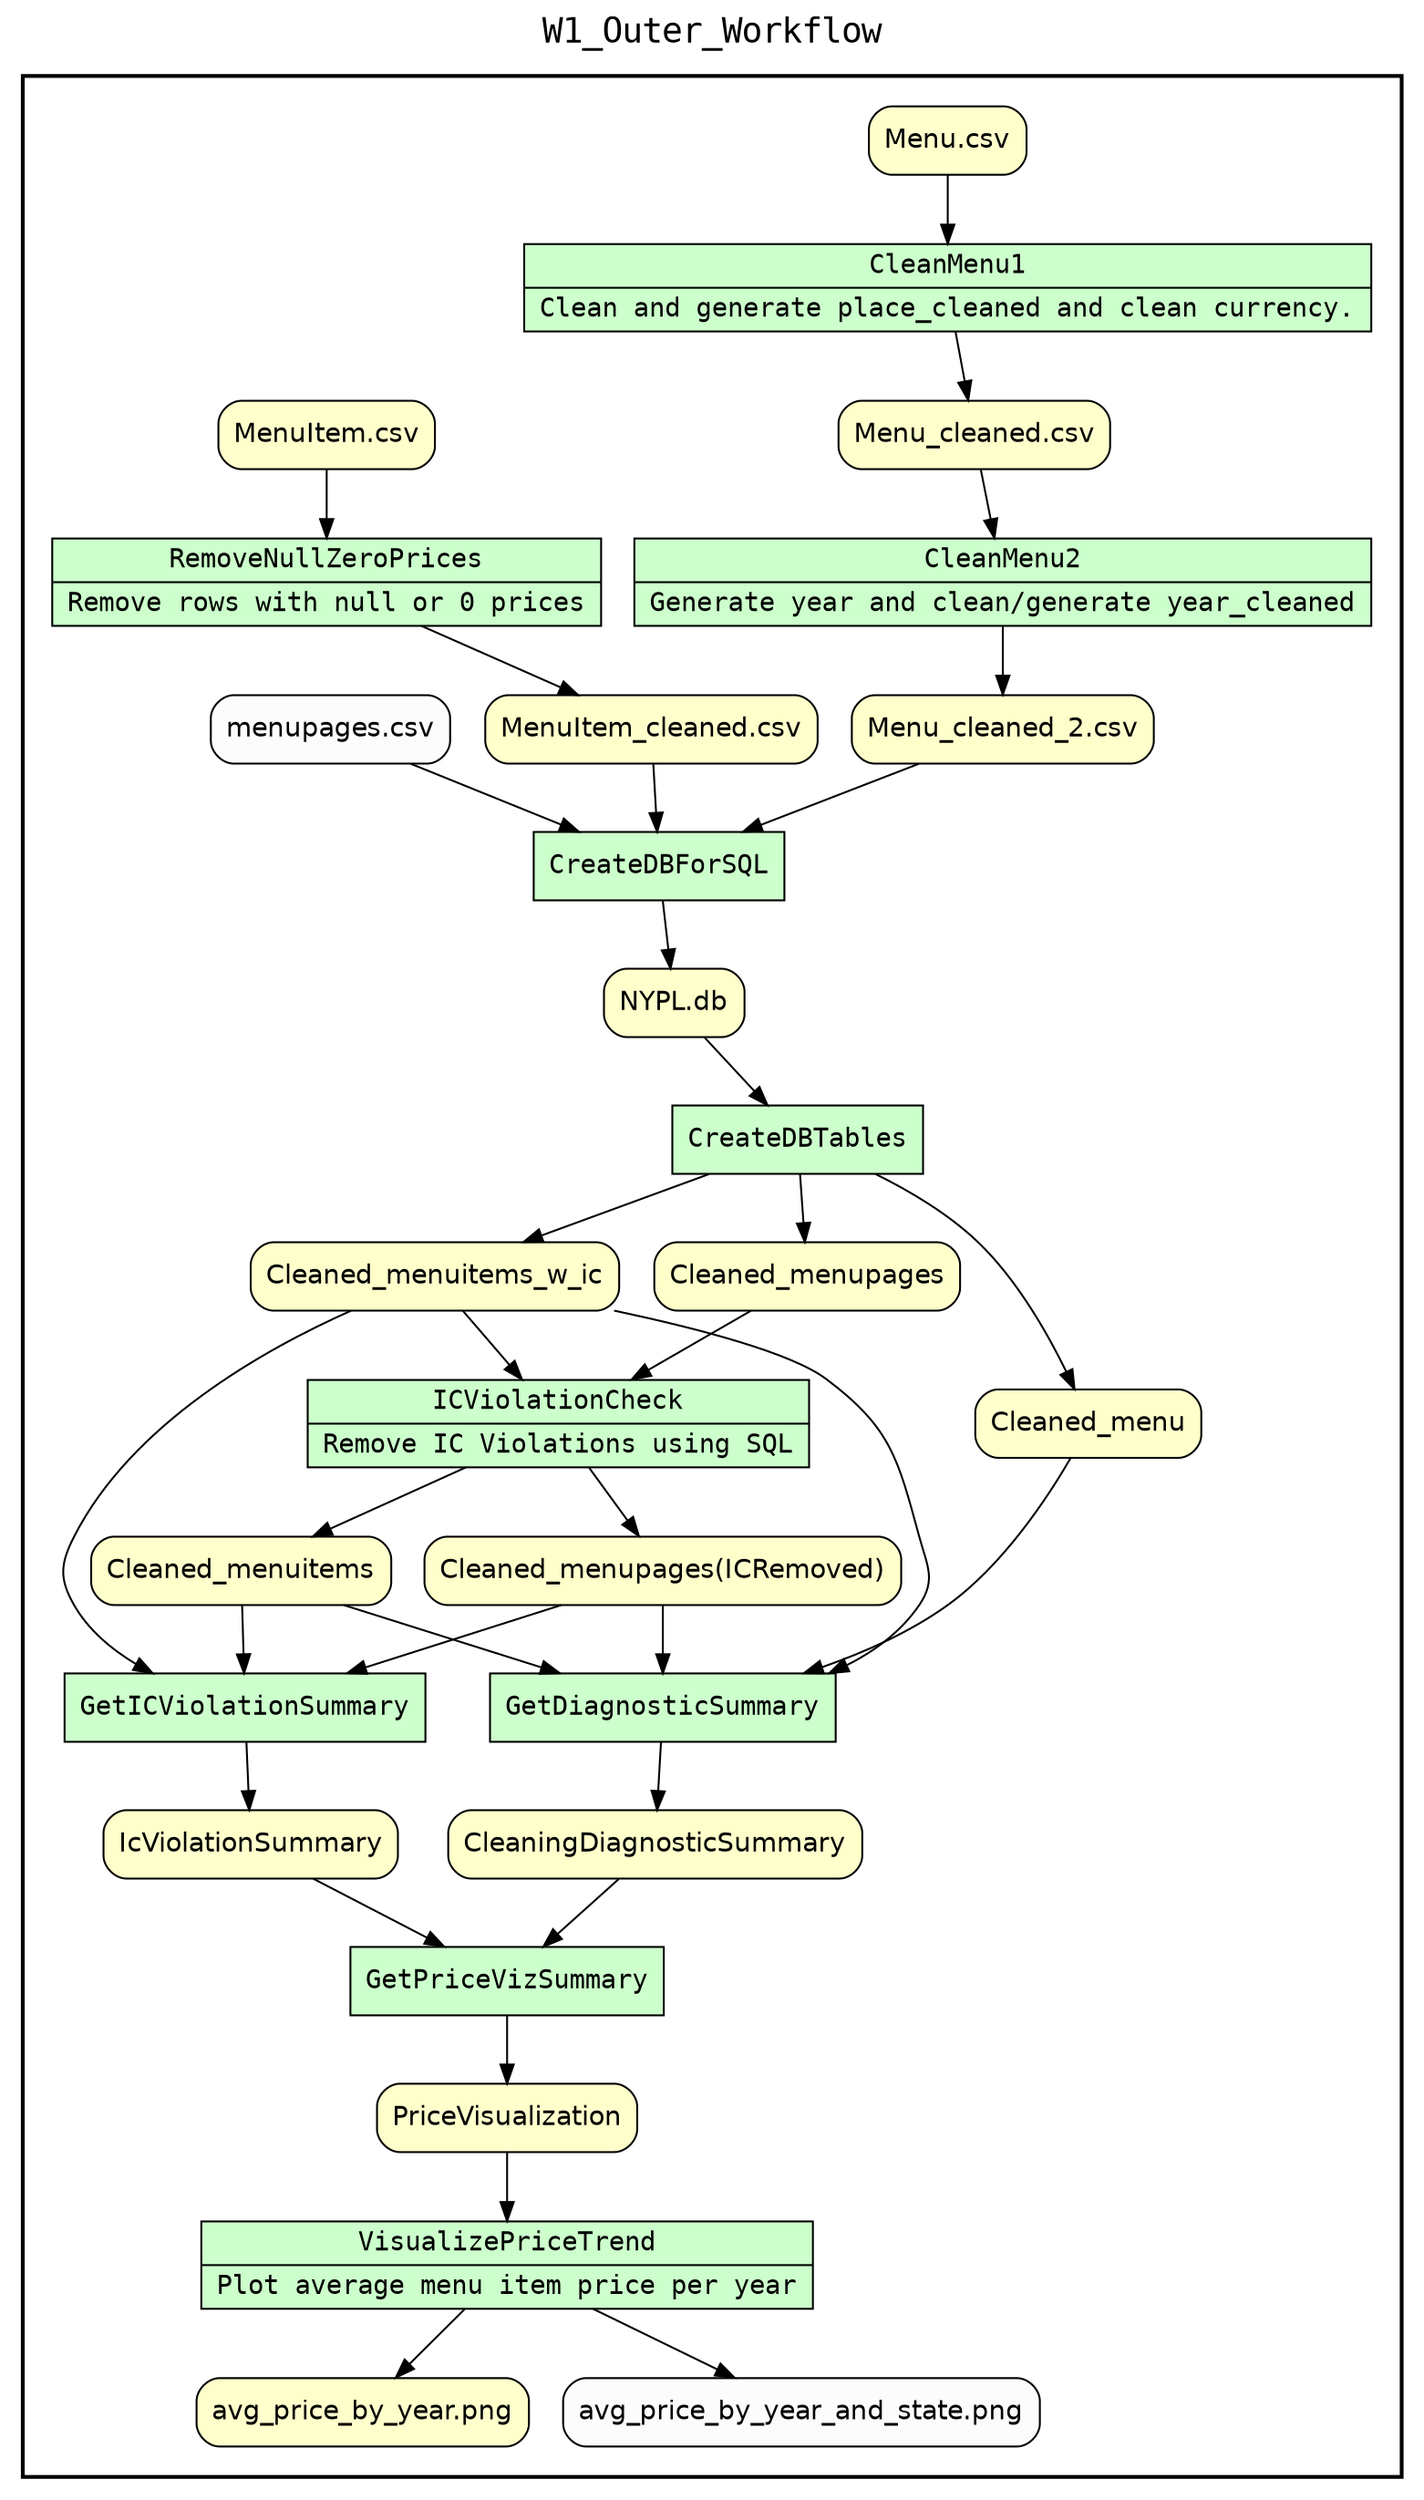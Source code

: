 
/* Start of top-level graph */
digraph Workflow {
rankdir=TB

/* Title for graph */
fontname=Courier; fontsize=18; labelloc=t
label=W1_Outer_Workflow

/* Start of double cluster for drawing box around nodes in workflow */
subgraph cluster_workflow_box_outer { label=""; color=black; penwidth=2
subgraph cluster_workflow_box_inner { label=""; color=white

/* Style for nodes representing atomic programs in workflow */
node[shape=box style=filled fillcolor="#CCFFCC" peripheries=1 fontname=Courier]

/* Nodes representing atomic programs in workflow */
CleanMenu1 [shape=record rankdir=LR label="{<f0> CleanMenu1 |<f1> Clean and generate place_cleaned and clean currency.}"];
CleanMenu2 [shape=record rankdir=LR label="{<f0> CleanMenu2 |<f1> Generate year and clean/generate year_cleaned}"];
RemoveNullZeroPrices [shape=record rankdir=LR label="{<f0> RemoveNullZeroPrices |<f1> Remove rows with null or 0 prices}"];
CreateDBForSQL
CreateDBTables
ICViolationCheck [shape=record rankdir=LR label="{<f0> ICViolationCheck |<f1> Remove IC Violations using SQL}"];
GetDiagnosticSummary
GetICViolationSummary
GetPriceVizSummary
VisualizePriceTrend [shape=record rankdir=LR label="{<f0> VisualizePriceTrend |<f1> Plot average menu item price per year}"];

/* Style for nodes representing non-parameter data channels in workflow */
node[shape=box style="rounded,filled" fillcolor="#FFFFCC" peripheries=1 fontname=Helvetica]

/* Nodes for non-parameter data channels in workflow */
"MenuItem_cleaned.csv"
"Menu_cleaned.csv"
"Menu_cleaned_2.csv"
"avg_price_by_year.png"
"Menu.csv"
"MenuItem.csv"
"NYPL.db"
Cleaned_menuitems_w_ic
Cleaned_menupages
Cleaned_menu
"Cleaned_menupages(ICRemoved)"
Cleaned_menuitems
IcViolationSummary
CleaningDiagnosticSummary
PriceVisualization

/* Style for nodes representing parameter channels in workflow */
node[shape=box style="rounded,filled" fillcolor="#FCFCFC" peripheries=1 fontname=Helvetica]

/* Nodes representing parameter channels in workflow */

/* Edges representing connections between programs and channels */
CleanMenu1 -> "Menu_cleaned.csv"
"Menu.csv" -> CleanMenu1
CleanMenu2 -> "Menu_cleaned_2.csv"
"Menu_cleaned.csv" -> CleanMenu2
RemoveNullZeroPrices -> "MenuItem_cleaned.csv"
"MenuItem.csv" -> RemoveNullZeroPrices
CreateDBForSQL -> "NYPL.db"
"menupages.csv" -> CreateDBForSQL
"Menu_cleaned_2.csv" -> CreateDBForSQL
"MenuItem_cleaned.csv" -> CreateDBForSQL
CreateDBTables -> Cleaned_menu
CreateDBTables -> Cleaned_menuitems_w_ic
CreateDBTables -> Cleaned_menupages
"NYPL.db" -> CreateDBTables
ICViolationCheck -> "Cleaned_menupages(ICRemoved)"
ICViolationCheck -> Cleaned_menuitems
Cleaned_menuitems_w_ic -> ICViolationCheck
Cleaned_menupages -> ICViolationCheck
GetDiagnosticSummary -> CleaningDiagnosticSummary
Cleaned_menu -> GetDiagnosticSummary
Cleaned_menuitems_w_ic -> GetDiagnosticSummary
"Cleaned_menupages(ICRemoved)" -> GetDiagnosticSummary
Cleaned_menuitems -> GetDiagnosticSummary
GetICViolationSummary -> IcViolationSummary
Cleaned_menuitems_w_ic -> GetICViolationSummary
"Cleaned_menupages(ICRemoved)" -> GetICViolationSummary
Cleaned_menuitems -> GetICViolationSummary
GetPriceVizSummary -> PriceVisualization
IcViolationSummary -> GetPriceVizSummary
CleaningDiagnosticSummary -> GetPriceVizSummary
VisualizePriceTrend -> "avg_price_by_year.png"
VisualizePriceTrend -> "avg_price_by_year_and_state.png"
PriceVisualization -> VisualizePriceTrend

/* End of double cluster for drawing box around nodes in workflow */
}}

/* End of top-level graph */
}
